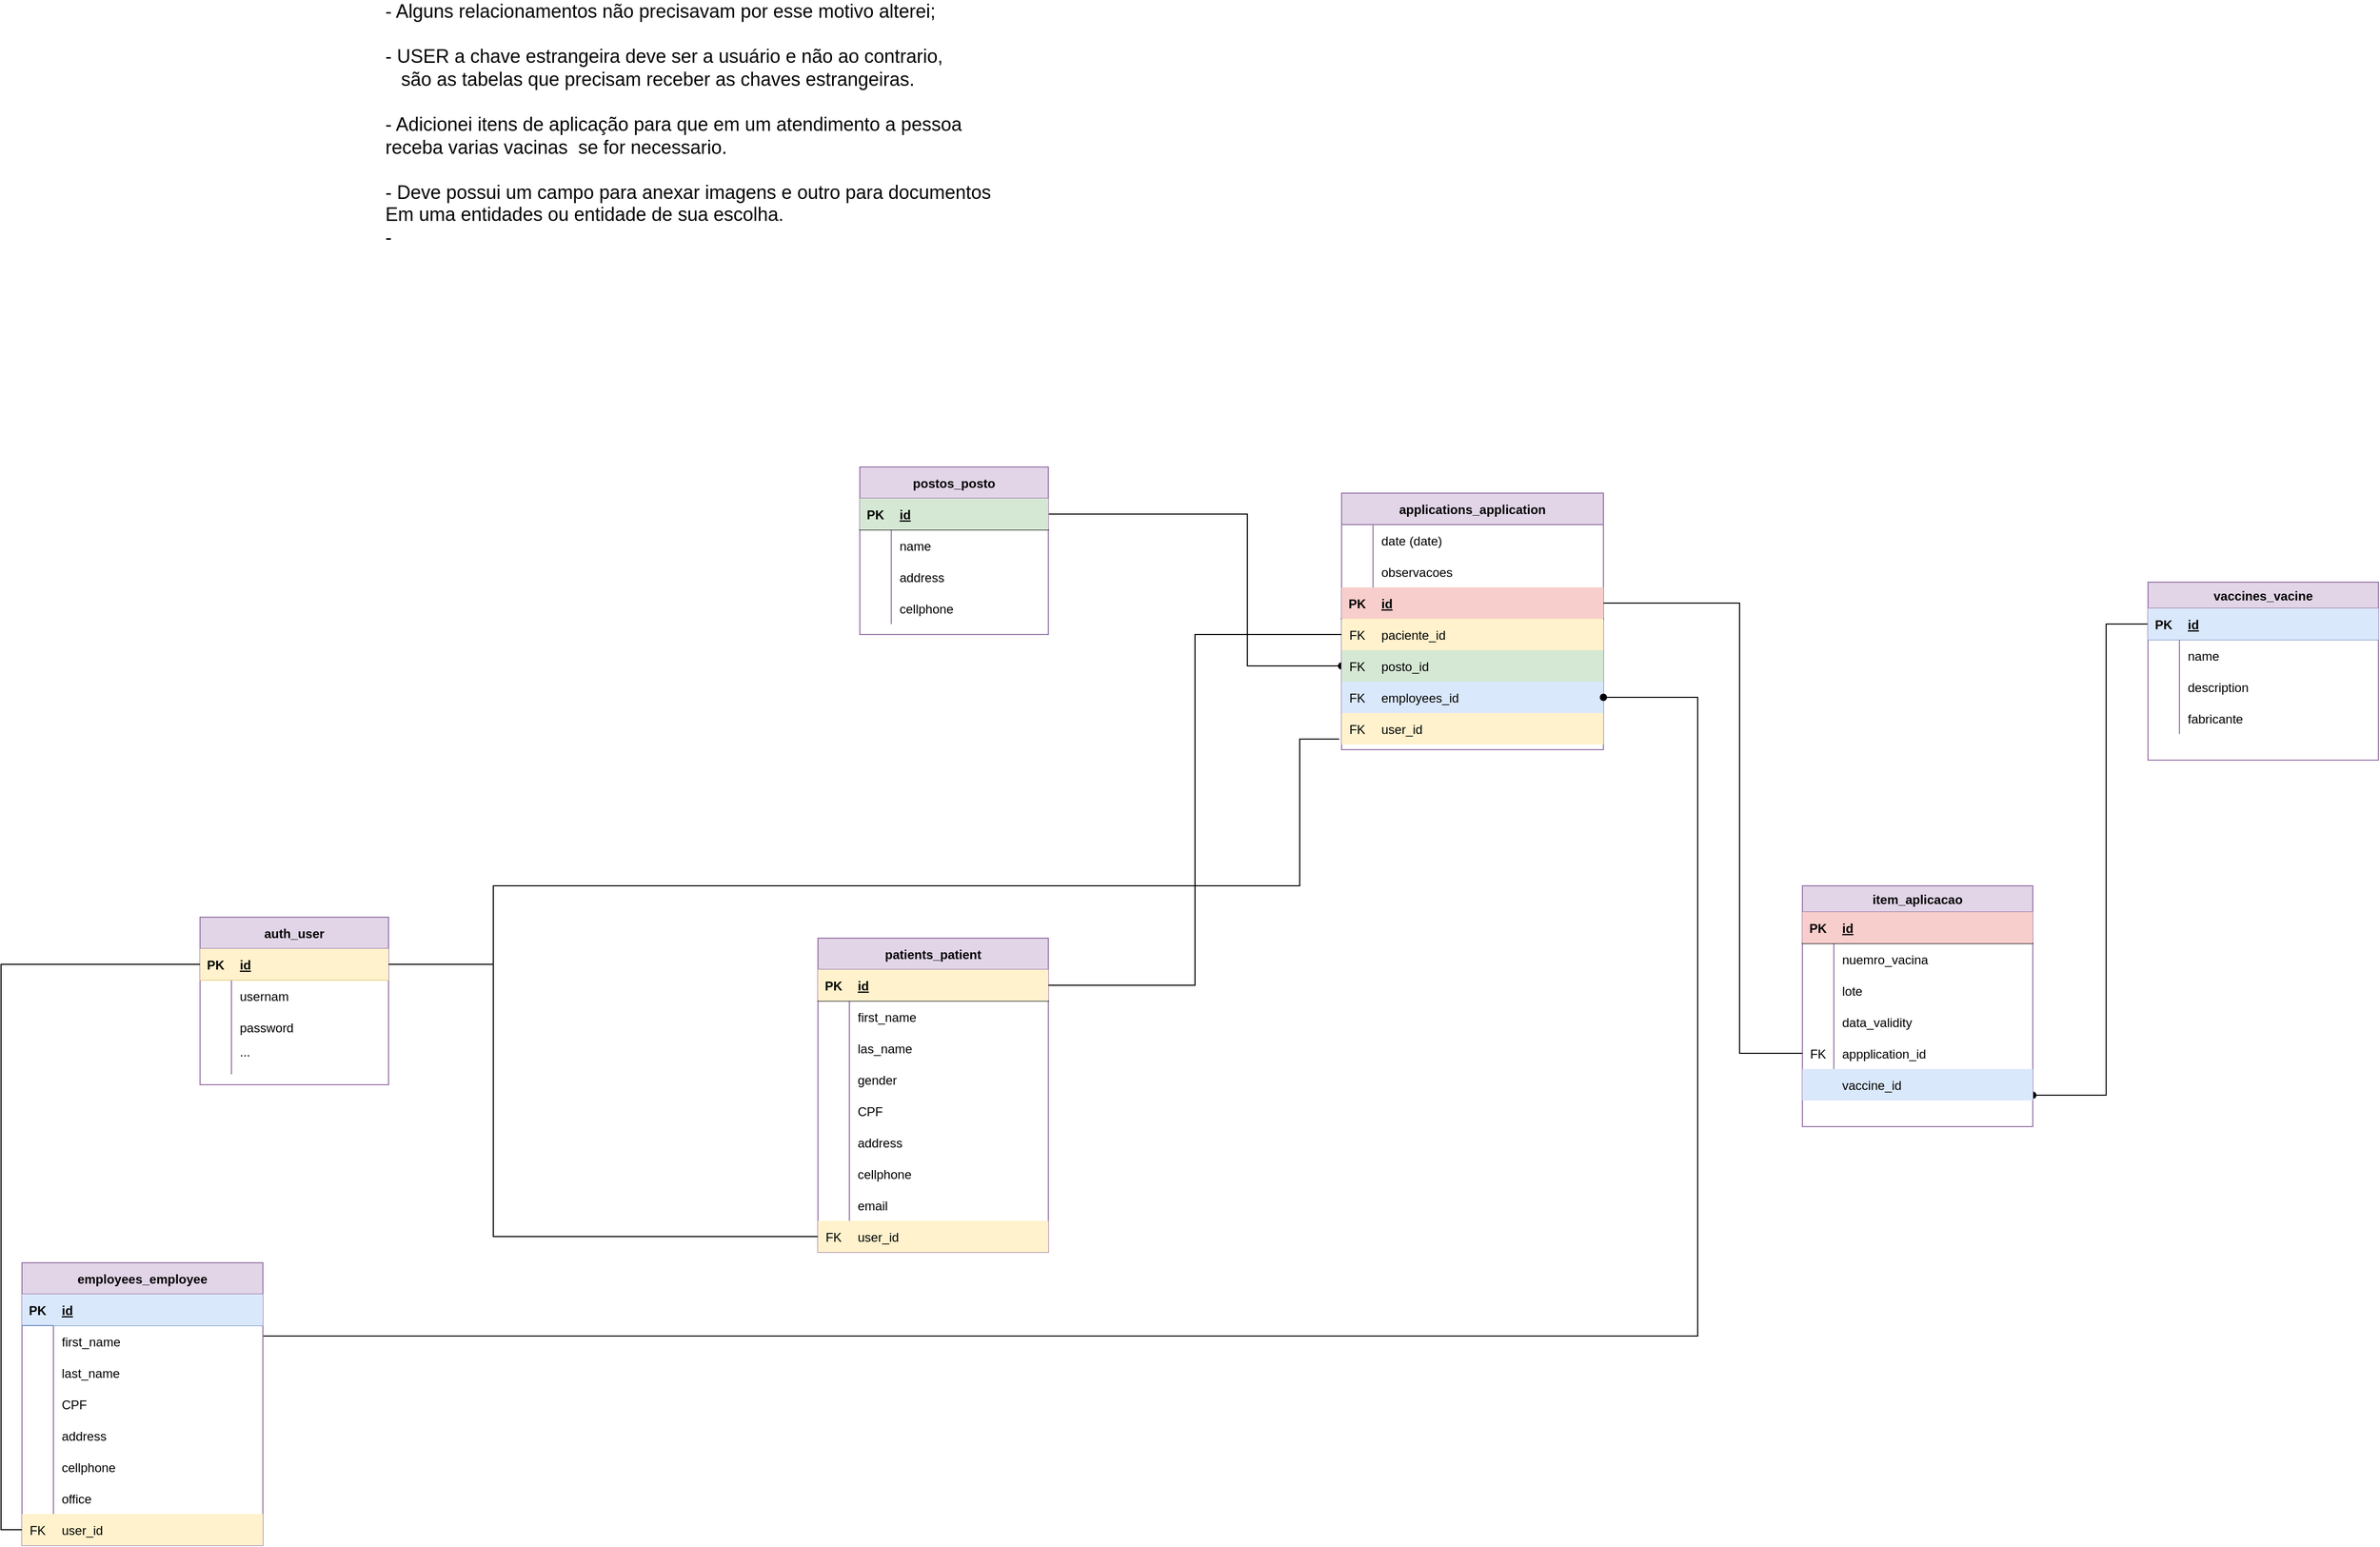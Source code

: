 <mxfile version="14.7.6" type="github">
  <diagram id="EilYEYyz1etQmH6gUMD6" name="Page-1">
    <mxGraphModel dx="2367" dy="1489" grid="1" gridSize="10" guides="1" tooltips="1" connect="1" arrows="1" fold="1" page="1" pageScale="1" pageWidth="1169" pageHeight="827" math="0" shadow="0">
      <root>
        <mxCell id="0" />
        <mxCell id="1" parent="0" />
        <mxCell id="UozPNXJeyypj5cAmDYCA-1" value="auth_user" style="shape=table;startSize=30;container=1;collapsible=1;childLayout=tableLayout;fixedRows=1;rowLines=0;fontStyle=1;align=center;resizeLast=1;strokeColor=#9673a6;fillColor=#e1d5e7;" parent="1" vertex="1">
          <mxGeometry x="-180" y="460" width="180" height="160" as="geometry" />
        </mxCell>
        <mxCell id="UozPNXJeyypj5cAmDYCA-2" value="" style="shape=partialRectangle;collapsible=0;dropTarget=0;pointerEvents=0;fillColor=#fff2cc;top=0;left=0;bottom=1;right=0;points=[[0,0.5],[1,0.5]];portConstraint=eastwest;strokeColor=#d6b656;" parent="UozPNXJeyypj5cAmDYCA-1" vertex="1">
          <mxGeometry y="30" width="180" height="30" as="geometry" />
        </mxCell>
        <mxCell id="UozPNXJeyypj5cAmDYCA-3" value="PK" style="shape=partialRectangle;connectable=0;top=0;left=0;bottom=0;right=0;fontStyle=1;overflow=hidden;strokeColor=#d6b656;fillColor=#fff2cc;" parent="UozPNXJeyypj5cAmDYCA-2" vertex="1">
          <mxGeometry width="30" height="30" as="geometry" />
        </mxCell>
        <mxCell id="UozPNXJeyypj5cAmDYCA-4" value="id" style="shape=partialRectangle;connectable=0;top=0;left=0;bottom=0;right=0;align=left;spacingLeft=6;fontStyle=5;overflow=hidden;strokeColor=#d6b656;fillColor=#fff2cc;" parent="UozPNXJeyypj5cAmDYCA-2" vertex="1">
          <mxGeometry x="30" width="150" height="30" as="geometry" />
        </mxCell>
        <mxCell id="UozPNXJeyypj5cAmDYCA-11" value="" style="shape=partialRectangle;collapsible=0;dropTarget=0;pointerEvents=0;fillColor=none;top=0;left=0;bottom=0;right=0;points=[[0,0.5],[1,0.5]];portConstraint=eastwest;" parent="UozPNXJeyypj5cAmDYCA-1" vertex="1">
          <mxGeometry y="60" width="180" height="30" as="geometry" />
        </mxCell>
        <mxCell id="UozPNXJeyypj5cAmDYCA-12" value="" style="shape=partialRectangle;connectable=0;fillColor=none;top=0;left=0;bottom=0;right=0;editable=1;overflow=hidden;" parent="UozPNXJeyypj5cAmDYCA-11" vertex="1">
          <mxGeometry width="30" height="30" as="geometry" />
        </mxCell>
        <mxCell id="UozPNXJeyypj5cAmDYCA-13" value="usernam" style="shape=partialRectangle;connectable=0;fillColor=none;top=0;left=0;bottom=0;right=0;align=left;spacingLeft=6;overflow=hidden;" parent="UozPNXJeyypj5cAmDYCA-11" vertex="1">
          <mxGeometry x="30" width="150" height="30" as="geometry" />
        </mxCell>
        <mxCell id="1W_J4WBPS3hF6fnXYnN9-8" value="" style="shape=partialRectangle;collapsible=0;dropTarget=0;pointerEvents=0;fillColor=none;top=0;left=0;bottom=0;right=0;points=[[0,0.5],[1,0.5]];portConstraint=eastwest;" vertex="1" parent="UozPNXJeyypj5cAmDYCA-1">
          <mxGeometry y="90" width="180" height="30" as="geometry" />
        </mxCell>
        <mxCell id="1W_J4WBPS3hF6fnXYnN9-9" value="" style="shape=partialRectangle;connectable=0;fillColor=none;top=0;left=0;bottom=0;right=0;editable=1;overflow=hidden;" vertex="1" parent="1W_J4WBPS3hF6fnXYnN9-8">
          <mxGeometry width="30" height="30" as="geometry" />
        </mxCell>
        <mxCell id="1W_J4WBPS3hF6fnXYnN9-10" value="password" style="shape=partialRectangle;connectable=0;fillColor=none;top=0;left=0;bottom=0;right=0;align=left;spacingLeft=6;overflow=hidden;" vertex="1" parent="1W_J4WBPS3hF6fnXYnN9-8">
          <mxGeometry x="30" width="150" height="30" as="geometry" />
        </mxCell>
        <mxCell id="1W_J4WBPS3hF6fnXYnN9-11" value="" style="shape=partialRectangle;collapsible=0;dropTarget=0;pointerEvents=0;fillColor=none;top=0;left=0;bottom=0;right=0;points=[[0,0.5],[1,0.5]];portConstraint=eastwest;" vertex="1" parent="UozPNXJeyypj5cAmDYCA-1">
          <mxGeometry y="120" width="180" height="30" as="geometry" />
        </mxCell>
        <mxCell id="1W_J4WBPS3hF6fnXYnN9-12" value="" style="shape=partialRectangle;connectable=0;fillColor=none;top=0;left=0;bottom=0;right=0;editable=1;overflow=hidden;" vertex="1" parent="1W_J4WBPS3hF6fnXYnN9-11">
          <mxGeometry width="30" height="30" as="geometry" />
        </mxCell>
        <mxCell id="1W_J4WBPS3hF6fnXYnN9-13" value="...&#xa;" style="shape=partialRectangle;connectable=0;fillColor=none;top=0;left=0;bottom=0;right=0;align=left;spacingLeft=6;overflow=hidden;" vertex="1" parent="1W_J4WBPS3hF6fnXYnN9-11">
          <mxGeometry x="30" width="150" height="30" as="geometry" />
        </mxCell>
        <mxCell id="UozPNXJeyypj5cAmDYCA-14" value="patients_patient" style="shape=table;startSize=30;container=1;collapsible=1;childLayout=tableLayout;fixedRows=1;rowLines=0;fontStyle=1;align=center;resizeLast=1;fillColor=#e1d5e7;strokeColor=#9673a6;" parent="1" vertex="1">
          <mxGeometry x="410" y="480" width="220" height="300" as="geometry">
            <mxRectangle x="520" y="280" width="50" height="270" as="alternateBounds" />
          </mxGeometry>
        </mxCell>
        <mxCell id="UozPNXJeyypj5cAmDYCA-15" value="" style="shape=partialRectangle;collapsible=0;dropTarget=0;pointerEvents=0;fillColor=none;top=0;left=0;bottom=1;right=0;points=[[0,0.5],[1,0.5]];portConstraint=eastwest;" parent="UozPNXJeyypj5cAmDYCA-14" vertex="1">
          <mxGeometry y="30" width="220" height="30" as="geometry" />
        </mxCell>
        <mxCell id="UozPNXJeyypj5cAmDYCA-16" value="PK" style="shape=partialRectangle;connectable=0;fillColor=#fff2cc;top=0;left=0;bottom=0;right=0;fontStyle=1;overflow=hidden;strokeColor=#d6b656;" parent="UozPNXJeyypj5cAmDYCA-15" vertex="1">
          <mxGeometry width="30" height="30" as="geometry" />
        </mxCell>
        <mxCell id="UozPNXJeyypj5cAmDYCA-17" value="id" style="shape=partialRectangle;connectable=0;fillColor=#fff2cc;top=0;left=0;bottom=0;right=0;align=left;spacingLeft=6;fontStyle=5;overflow=hidden;strokeColor=#d6b656;" parent="UozPNXJeyypj5cAmDYCA-15" vertex="1">
          <mxGeometry x="30" width="190" height="30" as="geometry" />
        </mxCell>
        <mxCell id="UozPNXJeyypj5cAmDYCA-18" value="" style="shape=partialRectangle;collapsible=0;dropTarget=0;pointerEvents=0;fillColor=none;top=0;left=0;bottom=0;right=0;points=[[0,0.5],[1,0.5]];portConstraint=eastwest;" parent="UozPNXJeyypj5cAmDYCA-14" vertex="1">
          <mxGeometry y="60" width="220" height="30" as="geometry" />
        </mxCell>
        <mxCell id="UozPNXJeyypj5cAmDYCA-19" value="" style="shape=partialRectangle;connectable=0;fillColor=none;top=0;left=0;bottom=0;right=0;editable=1;overflow=hidden;" parent="UozPNXJeyypj5cAmDYCA-18" vertex="1">
          <mxGeometry width="30" height="30" as="geometry" />
        </mxCell>
        <mxCell id="UozPNXJeyypj5cAmDYCA-20" value="first_name" style="shape=partialRectangle;connectable=0;fillColor=none;top=0;left=0;bottom=0;right=0;align=left;spacingLeft=6;overflow=hidden;" parent="UozPNXJeyypj5cAmDYCA-18" vertex="1">
          <mxGeometry x="30" width="190" height="30" as="geometry" />
        </mxCell>
        <mxCell id="UozPNXJeyypj5cAmDYCA-21" value="" style="shape=partialRectangle;collapsible=0;dropTarget=0;pointerEvents=0;fillColor=none;top=0;left=0;bottom=0;right=0;points=[[0,0.5],[1,0.5]];portConstraint=eastwest;" parent="UozPNXJeyypj5cAmDYCA-14" vertex="1">
          <mxGeometry y="90" width="220" height="30" as="geometry" />
        </mxCell>
        <mxCell id="UozPNXJeyypj5cAmDYCA-22" value="" style="shape=partialRectangle;connectable=0;fillColor=none;top=0;left=0;bottom=0;right=0;editable=1;overflow=hidden;" parent="UozPNXJeyypj5cAmDYCA-21" vertex="1">
          <mxGeometry width="30" height="30" as="geometry" />
        </mxCell>
        <mxCell id="UozPNXJeyypj5cAmDYCA-23" value="las_name" style="shape=partialRectangle;connectable=0;fillColor=none;top=0;left=0;bottom=0;right=0;align=left;spacingLeft=6;overflow=hidden;" parent="UozPNXJeyypj5cAmDYCA-21" vertex="1">
          <mxGeometry x="30" width="190" height="30" as="geometry" />
        </mxCell>
        <mxCell id="UozPNXJeyypj5cAmDYCA-24" value="" style="shape=partialRectangle;collapsible=0;dropTarget=0;pointerEvents=0;fillColor=none;top=0;left=0;bottom=0;right=0;points=[[0,0.5],[1,0.5]];portConstraint=eastwest;" parent="UozPNXJeyypj5cAmDYCA-14" vertex="1">
          <mxGeometry y="120" width="220" height="30" as="geometry" />
        </mxCell>
        <mxCell id="UozPNXJeyypj5cAmDYCA-25" value="" style="shape=partialRectangle;connectable=0;fillColor=none;top=0;left=0;bottom=0;right=0;editable=1;overflow=hidden;" parent="UozPNXJeyypj5cAmDYCA-24" vertex="1">
          <mxGeometry width="30" height="30" as="geometry" />
        </mxCell>
        <mxCell id="UozPNXJeyypj5cAmDYCA-26" value="gender" style="shape=partialRectangle;connectable=0;fillColor=none;top=0;left=0;bottom=0;right=0;align=left;spacingLeft=6;overflow=hidden;" parent="UozPNXJeyypj5cAmDYCA-24" vertex="1">
          <mxGeometry x="30" width="190" height="30" as="geometry" />
        </mxCell>
        <mxCell id="UozPNXJeyypj5cAmDYCA-27" value="" style="shape=partialRectangle;collapsible=0;dropTarget=0;pointerEvents=0;fillColor=none;top=0;left=0;bottom=0;right=0;points=[[0,0.5],[1,0.5]];portConstraint=eastwest;" parent="UozPNXJeyypj5cAmDYCA-14" vertex="1">
          <mxGeometry y="150" width="220" height="30" as="geometry" />
        </mxCell>
        <mxCell id="UozPNXJeyypj5cAmDYCA-28" value="" style="shape=partialRectangle;connectable=0;fillColor=none;top=0;left=0;bottom=0;right=0;editable=1;overflow=hidden;" parent="UozPNXJeyypj5cAmDYCA-27" vertex="1">
          <mxGeometry width="30" height="30" as="geometry" />
        </mxCell>
        <mxCell id="UozPNXJeyypj5cAmDYCA-29" value="CPF" style="shape=partialRectangle;connectable=0;fillColor=none;top=0;left=0;bottom=0;right=0;align=left;spacingLeft=6;overflow=hidden;" parent="UozPNXJeyypj5cAmDYCA-27" vertex="1">
          <mxGeometry x="30" width="190" height="30" as="geometry" />
        </mxCell>
        <mxCell id="UozPNXJeyypj5cAmDYCA-30" value="" style="shape=partialRectangle;collapsible=0;dropTarget=0;pointerEvents=0;fillColor=none;top=0;left=0;bottom=0;right=0;points=[[0,0.5],[1,0.5]];portConstraint=eastwest;" parent="UozPNXJeyypj5cAmDYCA-14" vertex="1">
          <mxGeometry y="180" width="220" height="30" as="geometry" />
        </mxCell>
        <mxCell id="UozPNXJeyypj5cAmDYCA-31" value="" style="shape=partialRectangle;connectable=0;fillColor=none;top=0;left=0;bottom=0;right=0;editable=1;overflow=hidden;" parent="UozPNXJeyypj5cAmDYCA-30" vertex="1">
          <mxGeometry width="30" height="30" as="geometry" />
        </mxCell>
        <mxCell id="UozPNXJeyypj5cAmDYCA-32" value="address" style="shape=partialRectangle;connectable=0;fillColor=none;top=0;left=0;bottom=0;right=0;align=left;spacingLeft=6;overflow=hidden;" parent="UozPNXJeyypj5cAmDYCA-30" vertex="1">
          <mxGeometry x="30" width="190" height="30" as="geometry" />
        </mxCell>
        <mxCell id="UozPNXJeyypj5cAmDYCA-33" value="" style="shape=partialRectangle;collapsible=0;dropTarget=0;pointerEvents=0;fillColor=none;top=0;left=0;bottom=0;right=0;points=[[0,0.5],[1,0.5]];portConstraint=eastwest;" parent="UozPNXJeyypj5cAmDYCA-14" vertex="1">
          <mxGeometry y="210" width="220" height="30" as="geometry" />
        </mxCell>
        <mxCell id="UozPNXJeyypj5cAmDYCA-34" value="" style="shape=partialRectangle;connectable=0;fillColor=none;top=0;left=0;bottom=0;right=0;editable=1;overflow=hidden;" parent="UozPNXJeyypj5cAmDYCA-33" vertex="1">
          <mxGeometry width="30" height="30" as="geometry" />
        </mxCell>
        <mxCell id="UozPNXJeyypj5cAmDYCA-35" value="cellphone" style="shape=partialRectangle;connectable=0;fillColor=none;top=0;left=0;bottom=0;right=0;align=left;spacingLeft=6;overflow=hidden;" parent="UozPNXJeyypj5cAmDYCA-33" vertex="1">
          <mxGeometry x="30" width="190" height="30" as="geometry" />
        </mxCell>
        <mxCell id="UozPNXJeyypj5cAmDYCA-36" value="" style="shape=partialRectangle;collapsible=0;dropTarget=0;pointerEvents=0;fillColor=none;top=0;left=0;bottom=0;right=0;points=[[0,0.5],[1,0.5]];portConstraint=eastwest;" parent="UozPNXJeyypj5cAmDYCA-14" vertex="1">
          <mxGeometry y="240" width="220" height="30" as="geometry" />
        </mxCell>
        <mxCell id="UozPNXJeyypj5cAmDYCA-37" value="" style="shape=partialRectangle;connectable=0;fillColor=none;top=0;left=0;bottom=0;right=0;editable=1;overflow=hidden;" parent="UozPNXJeyypj5cAmDYCA-36" vertex="1">
          <mxGeometry width="30" height="30" as="geometry" />
        </mxCell>
        <mxCell id="UozPNXJeyypj5cAmDYCA-38" value="email" style="shape=partialRectangle;connectable=0;fillColor=none;top=0;left=0;bottom=0;right=0;align=left;spacingLeft=6;overflow=hidden;" parent="UozPNXJeyypj5cAmDYCA-36" vertex="1">
          <mxGeometry x="30" width="190" height="30" as="geometry" />
        </mxCell>
        <mxCell id="1W_J4WBPS3hF6fnXYnN9-2" value="" style="shape=partialRectangle;collapsible=0;dropTarget=0;pointerEvents=0;fillColor=#fff2cc;top=0;left=0;bottom=0;right=0;points=[[0,0.5],[1,0.5]];portConstraint=eastwest;strokeColor=#d6b656;" vertex="1" parent="UozPNXJeyypj5cAmDYCA-14">
          <mxGeometry y="270" width="220" height="30" as="geometry" />
        </mxCell>
        <mxCell id="1W_J4WBPS3hF6fnXYnN9-3" value="FK" style="shape=partialRectangle;connectable=0;fillColor=none;top=0;left=0;bottom=0;right=0;editable=1;overflow=hidden;" vertex="1" parent="1W_J4WBPS3hF6fnXYnN9-2">
          <mxGeometry width="30" height="30" as="geometry" />
        </mxCell>
        <mxCell id="1W_J4WBPS3hF6fnXYnN9-4" value="user_id" style="shape=partialRectangle;connectable=0;fillColor=none;top=0;left=0;bottom=0;right=0;align=left;spacingLeft=6;overflow=hidden;" vertex="1" parent="1W_J4WBPS3hF6fnXYnN9-2">
          <mxGeometry x="30" width="190" height="30" as="geometry" />
        </mxCell>
        <mxCell id="UozPNXJeyypj5cAmDYCA-154" style="edgeStyle=orthogonalEdgeStyle;rounded=0;orthogonalLoop=1;jettySize=auto;html=1;exitX=1;exitY=0.5;exitDx=0;exitDy=0;entryX=0;entryY=0.5;entryDx=0;entryDy=0;endArrow=oval;endFill=1;" parent="1" source="UozPNXJeyypj5cAmDYCA-45" target="UozPNXJeyypj5cAmDYCA-94" edge="1">
          <mxGeometry relative="1" as="geometry">
            <Array as="points">
              <mxPoint x="820" y="75" />
              <mxPoint x="820" y="220" />
            </Array>
          </mxGeometry>
        </mxCell>
        <mxCell id="UozPNXJeyypj5cAmDYCA-44" value="postos_posto" style="shape=table;startSize=30;container=1;collapsible=1;childLayout=tableLayout;fixedRows=1;rowLines=0;fontStyle=1;align=center;resizeLast=1;fillColor=#e1d5e7;strokeColor=#9673a6;" parent="1" vertex="1">
          <mxGeometry x="450" y="30" width="180" height="160" as="geometry" />
        </mxCell>
        <mxCell id="UozPNXJeyypj5cAmDYCA-45" value="" style="shape=partialRectangle;collapsible=0;dropTarget=0;pointerEvents=0;fillColor=none;top=0;left=0;bottom=1;right=0;points=[[0,0.5],[1,0.5]];portConstraint=eastwest;" parent="UozPNXJeyypj5cAmDYCA-44" vertex="1">
          <mxGeometry y="30" width="180" height="30" as="geometry" />
        </mxCell>
        <mxCell id="UozPNXJeyypj5cAmDYCA-46" value="PK" style="shape=partialRectangle;connectable=0;fillColor=#d5e8d4;top=0;left=0;bottom=0;right=0;fontStyle=1;overflow=hidden;strokeColor=#82b366;" parent="UozPNXJeyypj5cAmDYCA-45" vertex="1">
          <mxGeometry width="30" height="30" as="geometry" />
        </mxCell>
        <mxCell id="UozPNXJeyypj5cAmDYCA-47" value="id" style="shape=partialRectangle;connectable=0;fillColor=#d5e8d4;top=0;left=0;bottom=0;right=0;align=left;spacingLeft=6;fontStyle=5;overflow=hidden;strokeColor=#82b366;" parent="UozPNXJeyypj5cAmDYCA-45" vertex="1">
          <mxGeometry x="30" width="150" height="30" as="geometry" />
        </mxCell>
        <mxCell id="UozPNXJeyypj5cAmDYCA-48" value="" style="shape=partialRectangle;collapsible=0;dropTarget=0;pointerEvents=0;fillColor=none;top=0;left=0;bottom=0;right=0;points=[[0,0.5],[1,0.5]];portConstraint=eastwest;" parent="UozPNXJeyypj5cAmDYCA-44" vertex="1">
          <mxGeometry y="60" width="180" height="30" as="geometry" />
        </mxCell>
        <mxCell id="UozPNXJeyypj5cAmDYCA-49" value="" style="shape=partialRectangle;connectable=0;fillColor=none;top=0;left=0;bottom=0;right=0;editable=1;overflow=hidden;" parent="UozPNXJeyypj5cAmDYCA-48" vertex="1">
          <mxGeometry width="30" height="30" as="geometry" />
        </mxCell>
        <mxCell id="UozPNXJeyypj5cAmDYCA-50" value="name" style="shape=partialRectangle;connectable=0;fillColor=none;top=0;left=0;bottom=0;right=0;align=left;spacingLeft=6;overflow=hidden;" parent="UozPNXJeyypj5cAmDYCA-48" vertex="1">
          <mxGeometry x="30" width="150" height="30" as="geometry" />
        </mxCell>
        <mxCell id="UozPNXJeyypj5cAmDYCA-51" value="" style="shape=partialRectangle;collapsible=0;dropTarget=0;pointerEvents=0;fillColor=none;top=0;left=0;bottom=0;right=0;points=[[0,0.5],[1,0.5]];portConstraint=eastwest;" parent="UozPNXJeyypj5cAmDYCA-44" vertex="1">
          <mxGeometry y="90" width="180" height="30" as="geometry" />
        </mxCell>
        <mxCell id="UozPNXJeyypj5cAmDYCA-52" value="" style="shape=partialRectangle;connectable=0;fillColor=none;top=0;left=0;bottom=0;right=0;editable=1;overflow=hidden;" parent="UozPNXJeyypj5cAmDYCA-51" vertex="1">
          <mxGeometry width="30" height="30" as="geometry" />
        </mxCell>
        <mxCell id="UozPNXJeyypj5cAmDYCA-53" value="address" style="shape=partialRectangle;connectable=0;fillColor=none;top=0;left=0;bottom=0;right=0;align=left;spacingLeft=6;overflow=hidden;" parent="UozPNXJeyypj5cAmDYCA-51" vertex="1">
          <mxGeometry x="30" width="150" height="30" as="geometry" />
        </mxCell>
        <mxCell id="UozPNXJeyypj5cAmDYCA-54" value="" style="shape=partialRectangle;collapsible=0;dropTarget=0;pointerEvents=0;fillColor=none;top=0;left=0;bottom=0;right=0;points=[[0,0.5],[1,0.5]];portConstraint=eastwest;" parent="UozPNXJeyypj5cAmDYCA-44" vertex="1">
          <mxGeometry y="120" width="180" height="30" as="geometry" />
        </mxCell>
        <mxCell id="UozPNXJeyypj5cAmDYCA-55" value="" style="shape=partialRectangle;connectable=0;fillColor=none;top=0;left=0;bottom=0;right=0;editable=1;overflow=hidden;" parent="UozPNXJeyypj5cAmDYCA-54" vertex="1">
          <mxGeometry width="30" height="30" as="geometry" />
        </mxCell>
        <mxCell id="UozPNXJeyypj5cAmDYCA-56" value="cellphone" style="shape=partialRectangle;connectable=0;fillColor=none;top=0;left=0;bottom=0;right=0;align=left;spacingLeft=6;overflow=hidden;" parent="UozPNXJeyypj5cAmDYCA-54" vertex="1">
          <mxGeometry x="30" width="150" height="30" as="geometry" />
        </mxCell>
        <mxCell id="UozPNXJeyypj5cAmDYCA-152" style="edgeStyle=orthogonalEdgeStyle;rounded=0;orthogonalLoop=1;jettySize=auto;html=1;endArrow=oval;endFill=1;exitX=0;exitY=0.5;exitDx=0;exitDy=0;" parent="1" source="UozPNXJeyypj5cAmDYCA-62" edge="1">
          <mxGeometry relative="1" as="geometry">
            <Array as="points">
              <mxPoint x="1640" y="180" />
              <mxPoint x="1640" y="630" />
            </Array>
            <mxPoint x="1570" y="630" as="targetPoint" />
          </mxGeometry>
        </mxCell>
        <mxCell id="UozPNXJeyypj5cAmDYCA-61" value="vaccines_vacine" style="shape=table;startSize=25;container=1;collapsible=1;childLayout=tableLayout;fixedRows=1;rowLines=0;fontStyle=1;align=center;resizeLast=1;fillColor=#e1d5e7;strokeColor=#9673a6;" parent="1" vertex="1">
          <mxGeometry x="1680" y="140" width="220" height="170" as="geometry" />
        </mxCell>
        <mxCell id="UozPNXJeyypj5cAmDYCA-62" value="" style="shape=partialRectangle;collapsible=0;dropTarget=0;pointerEvents=0;top=0;left=0;bottom=1;right=0;points=[[0,0.5],[1,0.5]];portConstraint=eastwest;strokeColor=#6c8ebf;" parent="UozPNXJeyypj5cAmDYCA-61" vertex="1">
          <mxGeometry y="25" width="220" height="30" as="geometry" />
        </mxCell>
        <mxCell id="UozPNXJeyypj5cAmDYCA-63" value="PK" style="shape=partialRectangle;connectable=0;fillColor=#dae8fc;top=0;left=0;bottom=0;right=0;fontStyle=1;overflow=hidden;strokeColor=#6c8ebf;" parent="UozPNXJeyypj5cAmDYCA-62" vertex="1">
          <mxGeometry width="30" height="30" as="geometry" />
        </mxCell>
        <mxCell id="UozPNXJeyypj5cAmDYCA-64" value="id" style="shape=partialRectangle;connectable=0;fillColor=#dae8fc;top=0;left=0;bottom=0;right=0;align=left;spacingLeft=6;fontStyle=5;overflow=hidden;strokeColor=#6c8ebf;" parent="UozPNXJeyypj5cAmDYCA-62" vertex="1">
          <mxGeometry x="30" width="190" height="30" as="geometry" />
        </mxCell>
        <mxCell id="UozPNXJeyypj5cAmDYCA-65" value="" style="shape=partialRectangle;collapsible=0;dropTarget=0;pointerEvents=0;fillColor=none;top=0;left=0;bottom=0;right=0;points=[[0,0.5],[1,0.5]];portConstraint=eastwest;" parent="UozPNXJeyypj5cAmDYCA-61" vertex="1">
          <mxGeometry y="55" width="220" height="30" as="geometry" />
        </mxCell>
        <mxCell id="UozPNXJeyypj5cAmDYCA-66" value="" style="shape=partialRectangle;connectable=0;fillColor=none;top=0;left=0;bottom=0;right=0;editable=1;overflow=hidden;" parent="UozPNXJeyypj5cAmDYCA-65" vertex="1">
          <mxGeometry width="30" height="30" as="geometry" />
        </mxCell>
        <mxCell id="UozPNXJeyypj5cAmDYCA-67" value="name" style="shape=partialRectangle;connectable=0;fillColor=none;top=0;left=0;bottom=0;right=0;align=left;spacingLeft=6;overflow=hidden;" parent="UozPNXJeyypj5cAmDYCA-65" vertex="1">
          <mxGeometry x="30" width="190" height="30" as="geometry" />
        </mxCell>
        <mxCell id="UozPNXJeyypj5cAmDYCA-68" value="" style="shape=partialRectangle;collapsible=0;dropTarget=0;pointerEvents=0;fillColor=none;top=0;left=0;bottom=0;right=0;points=[[0,0.5],[1,0.5]];portConstraint=eastwest;" parent="UozPNXJeyypj5cAmDYCA-61" vertex="1">
          <mxGeometry y="85" width="220" height="30" as="geometry" />
        </mxCell>
        <mxCell id="UozPNXJeyypj5cAmDYCA-69" value="" style="shape=partialRectangle;connectable=0;fillColor=none;top=0;left=0;bottom=0;right=0;editable=1;overflow=hidden;" parent="UozPNXJeyypj5cAmDYCA-68" vertex="1">
          <mxGeometry width="30" height="30" as="geometry" />
        </mxCell>
        <mxCell id="UozPNXJeyypj5cAmDYCA-70" value="description" style="shape=partialRectangle;connectable=0;fillColor=none;top=0;left=0;bottom=0;right=0;align=left;spacingLeft=6;overflow=hidden;" parent="UozPNXJeyypj5cAmDYCA-68" vertex="1">
          <mxGeometry x="30" width="190" height="30" as="geometry" />
        </mxCell>
        <mxCell id="1W_J4WBPS3hF6fnXYnN9-34" value="" style="shape=partialRectangle;collapsible=0;dropTarget=0;pointerEvents=0;fillColor=none;top=0;left=0;bottom=0;right=0;points=[[0,0.5],[1,0.5]];portConstraint=eastwest;" vertex="1" parent="UozPNXJeyypj5cAmDYCA-61">
          <mxGeometry y="115" width="220" height="30" as="geometry" />
        </mxCell>
        <mxCell id="1W_J4WBPS3hF6fnXYnN9-35" value="" style="shape=partialRectangle;connectable=0;fillColor=none;top=0;left=0;bottom=0;right=0;editable=1;overflow=hidden;" vertex="1" parent="1W_J4WBPS3hF6fnXYnN9-34">
          <mxGeometry width="30" height="30" as="geometry" />
        </mxCell>
        <mxCell id="1W_J4WBPS3hF6fnXYnN9-36" value="fabricante" style="shape=partialRectangle;connectable=0;fillColor=none;top=0;left=0;bottom=0;right=0;align=left;spacingLeft=6;overflow=hidden;" vertex="1" parent="1W_J4WBPS3hF6fnXYnN9-34">
          <mxGeometry x="30" width="190" height="30" as="geometry" />
        </mxCell>
        <mxCell id="UozPNXJeyypj5cAmDYCA-87" value="applications_application" style="shape=table;startSize=30;container=1;collapsible=1;childLayout=tableLayout;fixedRows=1;rowLines=0;fontStyle=1;align=center;resizeLast=1;fillColor=#e1d5e7;strokeColor=#9673a6;" parent="1" vertex="1">
          <mxGeometry x="910" y="55" width="250" height="245" as="geometry" />
        </mxCell>
        <mxCell id="UozPNXJeyypj5cAmDYCA-101" value="" style="shape=partialRectangle;collapsible=0;dropTarget=0;pointerEvents=0;fillColor=none;top=0;left=0;bottom=0;right=0;points=[[0,0.5],[1,0.5]];portConstraint=eastwest;" parent="UozPNXJeyypj5cAmDYCA-87" vertex="1">
          <mxGeometry y="30" width="250" height="30" as="geometry" />
        </mxCell>
        <mxCell id="UozPNXJeyypj5cAmDYCA-102" value="" style="shape=partialRectangle;connectable=0;fillColor=none;top=0;left=0;bottom=0;right=0;editable=1;overflow=hidden;" parent="UozPNXJeyypj5cAmDYCA-101" vertex="1">
          <mxGeometry width="30" height="30" as="geometry" />
        </mxCell>
        <mxCell id="UozPNXJeyypj5cAmDYCA-103" value="date (date)" style="shape=partialRectangle;connectable=0;fillColor=none;top=0;left=0;bottom=0;right=0;align=left;spacingLeft=6;overflow=hidden;" parent="UozPNXJeyypj5cAmDYCA-101" vertex="1">
          <mxGeometry x="30" width="220" height="30" as="geometry" />
        </mxCell>
        <mxCell id="UozPNXJeyypj5cAmDYCA-104" value="" style="shape=partialRectangle;collapsible=0;dropTarget=0;pointerEvents=0;fillColor=none;top=0;left=0;bottom=0;right=0;points=[[0,0.5],[1,0.5]];portConstraint=eastwest;" parent="UozPNXJeyypj5cAmDYCA-87" vertex="1">
          <mxGeometry y="60" width="250" height="30" as="geometry" />
        </mxCell>
        <mxCell id="UozPNXJeyypj5cAmDYCA-105" value="" style="shape=partialRectangle;connectable=0;fillColor=none;top=0;left=0;bottom=0;right=0;editable=1;overflow=hidden;" parent="UozPNXJeyypj5cAmDYCA-104" vertex="1">
          <mxGeometry width="30" height="30" as="geometry" />
        </mxCell>
        <mxCell id="UozPNXJeyypj5cAmDYCA-106" value="observacoes" style="shape=partialRectangle;connectable=0;fillColor=none;top=0;left=0;bottom=0;right=0;align=left;spacingLeft=6;overflow=hidden;" parent="UozPNXJeyypj5cAmDYCA-104" vertex="1">
          <mxGeometry x="30" width="220" height="30" as="geometry" />
        </mxCell>
        <mxCell id="UozPNXJeyypj5cAmDYCA-88" value="" style="shape=partialRectangle;collapsible=0;dropTarget=0;pointerEvents=0;fillColor=none;top=0;left=0;bottom=1;right=0;points=[[0,0.5],[1,0.5]];portConstraint=eastwest;" parent="UozPNXJeyypj5cAmDYCA-87" vertex="1">
          <mxGeometry y="90" width="250" height="30" as="geometry" />
        </mxCell>
        <mxCell id="UozPNXJeyypj5cAmDYCA-89" value="PK" style="shape=partialRectangle;connectable=0;fillColor=#f8cecc;top=0;left=0;bottom=0;right=0;fontStyle=1;overflow=hidden;strokeColor=#b85450;" parent="UozPNXJeyypj5cAmDYCA-88" vertex="1">
          <mxGeometry width="30" height="30" as="geometry" />
        </mxCell>
        <mxCell id="UozPNXJeyypj5cAmDYCA-90" value="id" style="shape=partialRectangle;connectable=0;fillColor=#f8cecc;top=0;left=0;bottom=0;right=0;align=left;spacingLeft=6;fontStyle=5;overflow=hidden;strokeColor=#b85450;" parent="UozPNXJeyypj5cAmDYCA-88" vertex="1">
          <mxGeometry x="30" width="220" height="30" as="geometry" />
        </mxCell>
        <mxCell id="UozPNXJeyypj5cAmDYCA-91" value="" style="shape=partialRectangle;collapsible=0;dropTarget=0;pointerEvents=0;fillColor=none;top=0;left=0;bottom=0;right=0;points=[[0,0.5],[1,0.5]];portConstraint=eastwest;" parent="UozPNXJeyypj5cAmDYCA-87" vertex="1">
          <mxGeometry y="120" width="250" height="30" as="geometry" />
        </mxCell>
        <mxCell id="UozPNXJeyypj5cAmDYCA-92" value="FK" style="shape=partialRectangle;connectable=0;fillColor=#fff2cc;top=0;left=0;bottom=0;right=0;editable=1;overflow=hidden;strokeColor=#d6b656;" parent="UozPNXJeyypj5cAmDYCA-91" vertex="1">
          <mxGeometry width="30" height="30" as="geometry" />
        </mxCell>
        <mxCell id="UozPNXJeyypj5cAmDYCA-93" value="paciente_id" style="shape=partialRectangle;connectable=0;fillColor=#fff2cc;top=0;left=0;bottom=0;right=0;align=left;spacingLeft=6;overflow=hidden;strokeColor=#d6b656;" parent="UozPNXJeyypj5cAmDYCA-91" vertex="1">
          <mxGeometry x="30" width="220" height="30" as="geometry" />
        </mxCell>
        <mxCell id="UozPNXJeyypj5cAmDYCA-94" value="" style="shape=partialRectangle;collapsible=0;dropTarget=0;pointerEvents=0;fillColor=none;top=0;left=0;bottom=0;right=0;points=[[0,0.5],[1,0.5]];portConstraint=eastwest;" parent="UozPNXJeyypj5cAmDYCA-87" vertex="1">
          <mxGeometry y="150" width="250" height="30" as="geometry" />
        </mxCell>
        <mxCell id="UozPNXJeyypj5cAmDYCA-95" value="FK" style="shape=partialRectangle;connectable=0;fillColor=#d5e8d4;top=0;left=0;bottom=0;right=0;editable=1;overflow=hidden;strokeColor=#82b366;" parent="UozPNXJeyypj5cAmDYCA-94" vertex="1">
          <mxGeometry width="30" height="30" as="geometry" />
        </mxCell>
        <mxCell id="UozPNXJeyypj5cAmDYCA-96" value="posto_id" style="shape=partialRectangle;connectable=0;fillColor=#d5e8d4;top=0;left=0;bottom=0;right=0;align=left;spacingLeft=6;overflow=hidden;strokeColor=#82b366;" parent="UozPNXJeyypj5cAmDYCA-94" vertex="1">
          <mxGeometry x="30" width="220" height="30" as="geometry" />
        </mxCell>
        <mxCell id="UozPNXJeyypj5cAmDYCA-97" value="" style="shape=partialRectangle;collapsible=0;dropTarget=0;pointerEvents=0;fillColor=none;top=0;left=0;bottom=0;right=0;points=[[0,0.5],[1,0.5]];portConstraint=eastwest;" parent="UozPNXJeyypj5cAmDYCA-87" vertex="1">
          <mxGeometry y="180" width="250" height="30" as="geometry" />
        </mxCell>
        <mxCell id="UozPNXJeyypj5cAmDYCA-98" value="FK" style="shape=partialRectangle;connectable=0;fillColor=#dae8fc;top=0;left=0;bottom=0;right=0;editable=1;overflow=hidden;strokeColor=#6c8ebf;" parent="UozPNXJeyypj5cAmDYCA-97" vertex="1">
          <mxGeometry width="30" height="30" as="geometry" />
        </mxCell>
        <mxCell id="UozPNXJeyypj5cAmDYCA-99" value="employees_id" style="shape=partialRectangle;connectable=0;fillColor=#dae8fc;top=0;left=0;bottom=0;right=0;align=left;spacingLeft=6;overflow=hidden;strokeColor=#6c8ebf;" parent="UozPNXJeyypj5cAmDYCA-97" vertex="1">
          <mxGeometry x="30" width="220" height="30" as="geometry" />
        </mxCell>
        <mxCell id="1W_J4WBPS3hF6fnXYnN9-16" value="" style="shape=partialRectangle;collapsible=0;dropTarget=0;pointerEvents=0;top=0;left=0;bottom=0;right=0;points=[[0,0.5],[1,0.5]];portConstraint=eastwest;strokeColor=#d6b656;fillColor=#FFF2CC;" vertex="1" parent="UozPNXJeyypj5cAmDYCA-87">
          <mxGeometry y="210" width="250" height="30" as="geometry" />
        </mxCell>
        <mxCell id="1W_J4WBPS3hF6fnXYnN9-17" value="FK" style="shape=partialRectangle;connectable=0;fillColor=#fff2cc;top=0;left=0;bottom=0;right=0;editable=1;overflow=hidden;strokeColor=#d6b656;" vertex="1" parent="1W_J4WBPS3hF6fnXYnN9-16">
          <mxGeometry width="30" height="30" as="geometry" />
        </mxCell>
        <mxCell id="1W_J4WBPS3hF6fnXYnN9-18" value="user_id" style="shape=partialRectangle;connectable=0;fillColor=#fff2cc;top=0;left=0;bottom=0;right=0;align=left;spacingLeft=6;overflow=hidden;strokeColor=#d6b656;" vertex="1" parent="1W_J4WBPS3hF6fnXYnN9-16">
          <mxGeometry x="30" width="220" height="30" as="geometry" />
        </mxCell>
        <mxCell id="UozPNXJeyypj5cAmDYCA-151" style="edgeStyle=orthogonalEdgeStyle;rounded=0;orthogonalLoop=1;jettySize=auto;html=1;endArrow=oval;endFill=1;entryX=1;entryY=0.5;entryDx=0;entryDy=0;" parent="1" source="UozPNXJeyypj5cAmDYCA-107" edge="1" target="UozPNXJeyypj5cAmDYCA-97">
          <mxGeometry relative="1" as="geometry">
            <mxPoint x="1040" y="400" as="targetPoint" />
            <Array as="points">
              <mxPoint x="1250" y="860" />
              <mxPoint x="1250" y="250" />
            </Array>
          </mxGeometry>
        </mxCell>
        <mxCell id="UozPNXJeyypj5cAmDYCA-107" value="employees_employee" style="shape=table;startSize=30;container=1;collapsible=1;childLayout=tableLayout;fixedRows=1;rowLines=0;fontStyle=1;align=center;resizeLast=1;fillColor=#e1d5e7;strokeColor=#9673a6;" parent="1" vertex="1">
          <mxGeometry x="-350" y="790" width="230" height="270" as="geometry" />
        </mxCell>
        <mxCell id="UozPNXJeyypj5cAmDYCA-108" value="" style="shape=partialRectangle;collapsible=0;dropTarget=0;pointerEvents=0;fillColor=#dae8fc;top=0;left=0;bottom=1;right=0;points=[[0,0.5],[1,0.5]];portConstraint=eastwest;strokeColor=#6c8ebf;" parent="UozPNXJeyypj5cAmDYCA-107" vertex="1">
          <mxGeometry y="30" width="230" height="30" as="geometry" />
        </mxCell>
        <mxCell id="UozPNXJeyypj5cAmDYCA-109" value="PK" style="shape=partialRectangle;connectable=0;fillColor=none;top=0;left=0;bottom=0;right=0;fontStyle=1;overflow=hidden;" parent="UozPNXJeyypj5cAmDYCA-108" vertex="1">
          <mxGeometry width="30" height="30" as="geometry" />
        </mxCell>
        <mxCell id="UozPNXJeyypj5cAmDYCA-110" value="id" style="shape=partialRectangle;connectable=0;fillColor=#dae8fc;top=0;left=0;bottom=0;right=0;align=left;spacingLeft=6;fontStyle=5;overflow=hidden;strokeColor=#6c8ebf;" parent="UozPNXJeyypj5cAmDYCA-108" vertex="1">
          <mxGeometry x="30" width="200" height="30" as="geometry" />
        </mxCell>
        <mxCell id="UozPNXJeyypj5cAmDYCA-111" value="" style="shape=partialRectangle;collapsible=0;dropTarget=0;pointerEvents=0;fillColor=none;top=0;left=0;bottom=0;right=0;points=[[0,0.5],[1,0.5]];portConstraint=eastwest;" parent="UozPNXJeyypj5cAmDYCA-107" vertex="1">
          <mxGeometry y="60" width="230" height="30" as="geometry" />
        </mxCell>
        <mxCell id="UozPNXJeyypj5cAmDYCA-112" value="" style="shape=partialRectangle;connectable=0;fillColor=none;top=0;left=0;bottom=0;right=0;editable=1;overflow=hidden;" parent="UozPNXJeyypj5cAmDYCA-111" vertex="1">
          <mxGeometry width="30" height="30" as="geometry" />
        </mxCell>
        <mxCell id="UozPNXJeyypj5cAmDYCA-113" value="first_name" style="shape=partialRectangle;connectable=0;fillColor=none;top=0;left=0;bottom=0;right=0;align=left;spacingLeft=6;overflow=hidden;" parent="UozPNXJeyypj5cAmDYCA-111" vertex="1">
          <mxGeometry x="30" width="200" height="30" as="geometry" />
        </mxCell>
        <mxCell id="UozPNXJeyypj5cAmDYCA-114" value="" style="shape=partialRectangle;collapsible=0;dropTarget=0;pointerEvents=0;fillColor=none;top=0;left=0;bottom=0;right=0;points=[[0,0.5],[1,0.5]];portConstraint=eastwest;" parent="UozPNXJeyypj5cAmDYCA-107" vertex="1">
          <mxGeometry y="90" width="230" height="30" as="geometry" />
        </mxCell>
        <mxCell id="UozPNXJeyypj5cAmDYCA-115" value="" style="shape=partialRectangle;connectable=0;fillColor=none;top=0;left=0;bottom=0;right=0;editable=1;overflow=hidden;" parent="UozPNXJeyypj5cAmDYCA-114" vertex="1">
          <mxGeometry width="30" height="30" as="geometry" />
        </mxCell>
        <mxCell id="UozPNXJeyypj5cAmDYCA-116" value="last_name" style="shape=partialRectangle;connectable=0;fillColor=none;top=0;left=0;bottom=0;right=0;align=left;spacingLeft=6;overflow=hidden;" parent="UozPNXJeyypj5cAmDYCA-114" vertex="1">
          <mxGeometry x="30" width="200" height="30" as="geometry" />
        </mxCell>
        <mxCell id="UozPNXJeyypj5cAmDYCA-117" value="" style="shape=partialRectangle;collapsible=0;dropTarget=0;pointerEvents=0;fillColor=none;top=0;left=0;bottom=0;right=0;points=[[0,0.5],[1,0.5]];portConstraint=eastwest;" parent="UozPNXJeyypj5cAmDYCA-107" vertex="1">
          <mxGeometry y="120" width="230" height="30" as="geometry" />
        </mxCell>
        <mxCell id="UozPNXJeyypj5cAmDYCA-118" value="" style="shape=partialRectangle;connectable=0;fillColor=none;top=0;left=0;bottom=0;right=0;editable=1;overflow=hidden;" parent="UozPNXJeyypj5cAmDYCA-117" vertex="1">
          <mxGeometry width="30" height="30" as="geometry" />
        </mxCell>
        <mxCell id="UozPNXJeyypj5cAmDYCA-119" value="CPF" style="shape=partialRectangle;connectable=0;fillColor=none;top=0;left=0;bottom=0;right=0;align=left;spacingLeft=6;overflow=hidden;" parent="UozPNXJeyypj5cAmDYCA-117" vertex="1">
          <mxGeometry x="30" width="200" height="30" as="geometry" />
        </mxCell>
        <mxCell id="UozPNXJeyypj5cAmDYCA-120" value="" style="shape=partialRectangle;collapsible=0;dropTarget=0;pointerEvents=0;fillColor=none;top=0;left=0;bottom=0;right=0;points=[[0,0.5],[1,0.5]];portConstraint=eastwest;" parent="UozPNXJeyypj5cAmDYCA-107" vertex="1">
          <mxGeometry y="150" width="230" height="30" as="geometry" />
        </mxCell>
        <mxCell id="UozPNXJeyypj5cAmDYCA-121" value="" style="shape=partialRectangle;connectable=0;fillColor=none;top=0;left=0;bottom=0;right=0;editable=1;overflow=hidden;" parent="UozPNXJeyypj5cAmDYCA-120" vertex="1">
          <mxGeometry width="30" height="30" as="geometry" />
        </mxCell>
        <mxCell id="UozPNXJeyypj5cAmDYCA-122" value="address" style="shape=partialRectangle;connectable=0;fillColor=none;top=0;left=0;bottom=0;right=0;align=left;spacingLeft=6;overflow=hidden;" parent="UozPNXJeyypj5cAmDYCA-120" vertex="1">
          <mxGeometry x="30" width="200" height="30" as="geometry" />
        </mxCell>
        <mxCell id="UozPNXJeyypj5cAmDYCA-123" value="" style="shape=partialRectangle;collapsible=0;dropTarget=0;pointerEvents=0;fillColor=none;top=0;left=0;bottom=0;right=0;points=[[0,0.5],[1,0.5]];portConstraint=eastwest;" parent="UozPNXJeyypj5cAmDYCA-107" vertex="1">
          <mxGeometry y="180" width="230" height="30" as="geometry" />
        </mxCell>
        <mxCell id="UozPNXJeyypj5cAmDYCA-124" value="" style="shape=partialRectangle;connectable=0;fillColor=none;top=0;left=0;bottom=0;right=0;editable=1;overflow=hidden;" parent="UozPNXJeyypj5cAmDYCA-123" vertex="1">
          <mxGeometry width="30" height="30" as="geometry" />
        </mxCell>
        <mxCell id="UozPNXJeyypj5cAmDYCA-125" value="cellphone" style="shape=partialRectangle;connectable=0;fillColor=none;top=0;left=0;bottom=0;right=0;align=left;spacingLeft=6;overflow=hidden;" parent="UozPNXJeyypj5cAmDYCA-123" vertex="1">
          <mxGeometry x="30" width="200" height="30" as="geometry" />
        </mxCell>
        <mxCell id="UozPNXJeyypj5cAmDYCA-126" value="" style="shape=partialRectangle;collapsible=0;dropTarget=0;pointerEvents=0;fillColor=none;top=0;left=0;bottom=0;right=0;points=[[0,0.5],[1,0.5]];portConstraint=eastwest;" parent="UozPNXJeyypj5cAmDYCA-107" vertex="1">
          <mxGeometry y="210" width="230" height="30" as="geometry" />
        </mxCell>
        <mxCell id="UozPNXJeyypj5cAmDYCA-127" value="" style="shape=partialRectangle;connectable=0;fillColor=none;top=0;left=0;bottom=0;right=0;editable=1;overflow=hidden;" parent="UozPNXJeyypj5cAmDYCA-126" vertex="1">
          <mxGeometry width="30" height="30" as="geometry" />
        </mxCell>
        <mxCell id="UozPNXJeyypj5cAmDYCA-128" value="office" style="shape=partialRectangle;connectable=0;fillColor=none;top=0;left=0;bottom=0;right=0;align=left;spacingLeft=6;overflow=hidden;" parent="UozPNXJeyypj5cAmDYCA-126" vertex="1">
          <mxGeometry x="30" width="200" height="30" as="geometry" />
        </mxCell>
        <mxCell id="1W_J4WBPS3hF6fnXYnN9-5" value="" style="shape=partialRectangle;collapsible=0;dropTarget=0;pointerEvents=0;fillColor=#fff2cc;top=0;left=0;bottom=0;right=0;points=[[0,0.5],[1,0.5]];portConstraint=eastwest;strokeColor=#d6b656;" vertex="1" parent="UozPNXJeyypj5cAmDYCA-107">
          <mxGeometry y="240" width="230" height="30" as="geometry" />
        </mxCell>
        <mxCell id="1W_J4WBPS3hF6fnXYnN9-6" value="FK" style="shape=partialRectangle;connectable=0;fillColor=none;top=0;left=0;bottom=0;right=0;editable=1;overflow=hidden;" vertex="1" parent="1W_J4WBPS3hF6fnXYnN9-5">
          <mxGeometry width="30" height="30" as="geometry" />
        </mxCell>
        <mxCell id="1W_J4WBPS3hF6fnXYnN9-7" value="user_id" style="shape=partialRectangle;connectable=0;fillColor=none;top=0;left=0;bottom=0;right=0;align=left;spacingLeft=6;overflow=hidden;" vertex="1" parent="1W_J4WBPS3hF6fnXYnN9-5">
          <mxGeometry x="30" width="200" height="30" as="geometry" />
        </mxCell>
        <mxCell id="1W_J4WBPS3hF6fnXYnN9-1" value="&lt;font style=&quot;font-size: 18px&quot;&gt;- Alguns relacionamentos não precisavam por esse motivo alterei;&lt;br&gt;&lt;br&gt;- USER a chave estrangeira deve ser a usuário e não ao contrario,&lt;br&gt;&amp;nbsp; &amp;nbsp;são as tabelas que precisam receber as chaves estrangeiras.&lt;br&gt;&lt;br&gt;- Adicionei itens de aplicação para que em um atendimento a pessoa&lt;br&gt;receba varias vacinas&amp;nbsp; se for necessario.&lt;br&gt;&lt;br&gt;- Deve possui um campo para anexar imagens e outro para documentos&lt;br&gt;Em uma entidades ou entidade de sua escolha.&lt;br&gt;-&amp;nbsp;&lt;br&gt;&lt;br&gt;&lt;br&gt;&lt;/font&gt;" style="text;html=1;align=left;verticalAlign=middle;resizable=0;points=[];autosize=1;strokeColor=none;" vertex="1" parent="1">
          <mxGeometry x="-5" y="-380" width="590" height="210" as="geometry" />
        </mxCell>
        <mxCell id="1W_J4WBPS3hF6fnXYnN9-14" style="edgeStyle=orthogonalEdgeStyle;rounded=0;orthogonalLoop=1;jettySize=auto;html=1;exitX=0;exitY=0.5;exitDx=0;exitDy=0;endArrow=none;endFill=0;entryX=1;entryY=0.5;entryDx=0;entryDy=0;" edge="1" parent="1" source="1W_J4WBPS3hF6fnXYnN9-2" target="UozPNXJeyypj5cAmDYCA-2">
          <mxGeometry relative="1" as="geometry">
            <mxPoint x="140" y="560" as="targetPoint" />
            <Array as="points">
              <mxPoint x="100" y="765" />
              <mxPoint x="100" y="505" />
            </Array>
          </mxGeometry>
        </mxCell>
        <mxCell id="1W_J4WBPS3hF6fnXYnN9-15" style="edgeStyle=orthogonalEdgeStyle;rounded=0;orthogonalLoop=1;jettySize=auto;html=1;exitX=0;exitY=0.5;exitDx=0;exitDy=0;entryX=0;entryY=0.5;entryDx=0;entryDy=0;endArrow=none;endFill=0;" edge="1" parent="1" source="1W_J4WBPS3hF6fnXYnN9-5" target="UozPNXJeyypj5cAmDYCA-2">
          <mxGeometry relative="1" as="geometry" />
        </mxCell>
        <mxCell id="1W_J4WBPS3hF6fnXYnN9-19" style="edgeStyle=orthogonalEdgeStyle;rounded=0;orthogonalLoop=1;jettySize=auto;html=1;exitX=1;exitY=0.5;exitDx=0;exitDy=0;entryX=-0.009;entryY=0.829;entryDx=0;entryDy=0;entryPerimeter=0;endArrow=none;endFill=0;" edge="1" parent="1" source="UozPNXJeyypj5cAmDYCA-2" target="1W_J4WBPS3hF6fnXYnN9-16">
          <mxGeometry relative="1" as="geometry">
            <Array as="points">
              <mxPoint x="100" y="505" />
              <mxPoint x="100" y="430" />
              <mxPoint x="870" y="430" />
              <mxPoint x="870" y="290" />
            </Array>
          </mxGeometry>
        </mxCell>
        <mxCell id="1W_J4WBPS3hF6fnXYnN9-20" style="edgeStyle=orthogonalEdgeStyle;rounded=0;orthogonalLoop=1;jettySize=auto;html=1;exitX=1;exitY=0.5;exitDx=0;exitDy=0;endArrow=none;endFill=0;entryX=0;entryY=0.5;entryDx=0;entryDy=0;" edge="1" parent="1" source="UozPNXJeyypj5cAmDYCA-15" target="UozPNXJeyypj5cAmDYCA-91">
          <mxGeometry relative="1" as="geometry">
            <mxPoint x="660" y="240" as="targetPoint" />
          </mxGeometry>
        </mxCell>
        <mxCell id="1W_J4WBPS3hF6fnXYnN9-21" value="item_aplicacao" style="shape=table;startSize=25;container=1;collapsible=1;childLayout=tableLayout;fixedRows=1;rowLines=0;fontStyle=1;align=center;resizeLast=1;fillColor=#e1d5e7;strokeColor=#9673a6;" vertex="1" parent="1">
          <mxGeometry x="1350" y="430" width="220" height="230" as="geometry" />
        </mxCell>
        <mxCell id="1W_J4WBPS3hF6fnXYnN9-22" value="" style="shape=partialRectangle;collapsible=0;dropTarget=0;pointerEvents=0;fillColor=none;top=0;left=0;bottom=1;right=0;points=[[0,0.5],[1,0.5]];portConstraint=eastwest;" vertex="1" parent="1W_J4WBPS3hF6fnXYnN9-21">
          <mxGeometry y="25" width="220" height="30" as="geometry" />
        </mxCell>
        <mxCell id="1W_J4WBPS3hF6fnXYnN9-23" value="PK" style="shape=partialRectangle;connectable=0;fillColor=#f8cecc;top=0;left=0;bottom=0;right=0;fontStyle=1;overflow=hidden;strokeColor=#b85450;" vertex="1" parent="1W_J4WBPS3hF6fnXYnN9-22">
          <mxGeometry width="30" height="30" as="geometry" />
        </mxCell>
        <mxCell id="1W_J4WBPS3hF6fnXYnN9-24" value="id" style="shape=partialRectangle;connectable=0;fillColor=#f8cecc;top=0;left=0;bottom=0;right=0;align=left;spacingLeft=6;fontStyle=5;overflow=hidden;strokeColor=#b85450;" vertex="1" parent="1W_J4WBPS3hF6fnXYnN9-22">
          <mxGeometry x="30" width="190" height="30" as="geometry" />
        </mxCell>
        <mxCell id="1W_J4WBPS3hF6fnXYnN9-25" value="" style="shape=partialRectangle;collapsible=0;dropTarget=0;pointerEvents=0;fillColor=none;top=0;left=0;bottom=0;right=0;points=[[0,0.5],[1,0.5]];portConstraint=eastwest;" vertex="1" parent="1W_J4WBPS3hF6fnXYnN9-21">
          <mxGeometry y="55" width="220" height="30" as="geometry" />
        </mxCell>
        <mxCell id="1W_J4WBPS3hF6fnXYnN9-26" value="" style="shape=partialRectangle;connectable=0;fillColor=none;top=0;left=0;bottom=0;right=0;editable=1;overflow=hidden;" vertex="1" parent="1W_J4WBPS3hF6fnXYnN9-25">
          <mxGeometry width="30" height="30" as="geometry" />
        </mxCell>
        <mxCell id="1W_J4WBPS3hF6fnXYnN9-27" value="nuemro_vacina" style="shape=partialRectangle;connectable=0;fillColor=none;top=0;left=0;bottom=0;right=0;align=left;spacingLeft=6;overflow=hidden;" vertex="1" parent="1W_J4WBPS3hF6fnXYnN9-25">
          <mxGeometry x="30" width="190" height="30" as="geometry" />
        </mxCell>
        <mxCell id="1W_J4WBPS3hF6fnXYnN9-28" value="" style="shape=partialRectangle;collapsible=0;dropTarget=0;pointerEvents=0;fillColor=none;top=0;left=0;bottom=0;right=0;points=[[0,0.5],[1,0.5]];portConstraint=eastwest;" vertex="1" parent="1W_J4WBPS3hF6fnXYnN9-21">
          <mxGeometry y="85" width="220" height="30" as="geometry" />
        </mxCell>
        <mxCell id="1W_J4WBPS3hF6fnXYnN9-29" value="" style="shape=partialRectangle;connectable=0;fillColor=none;top=0;left=0;bottom=0;right=0;editable=1;overflow=hidden;" vertex="1" parent="1W_J4WBPS3hF6fnXYnN9-28">
          <mxGeometry width="30" height="30" as="geometry" />
        </mxCell>
        <mxCell id="1W_J4WBPS3hF6fnXYnN9-30" value="lote" style="shape=partialRectangle;connectable=0;fillColor=none;top=0;left=0;bottom=0;right=0;align=left;spacingLeft=6;overflow=hidden;" vertex="1" parent="1W_J4WBPS3hF6fnXYnN9-28">
          <mxGeometry x="30" width="190" height="30" as="geometry" />
        </mxCell>
        <mxCell id="1W_J4WBPS3hF6fnXYnN9-31" value="" style="shape=partialRectangle;collapsible=0;dropTarget=0;pointerEvents=0;fillColor=none;top=0;left=0;bottom=0;right=0;points=[[0,0.5],[1,0.5]];portConstraint=eastwest;" vertex="1" parent="1W_J4WBPS3hF6fnXYnN9-21">
          <mxGeometry y="115" width="220" height="30" as="geometry" />
        </mxCell>
        <mxCell id="1W_J4WBPS3hF6fnXYnN9-32" value="" style="shape=partialRectangle;connectable=0;fillColor=none;top=0;left=0;bottom=0;right=0;editable=1;overflow=hidden;" vertex="1" parent="1W_J4WBPS3hF6fnXYnN9-31">
          <mxGeometry width="30" height="30" as="geometry" />
        </mxCell>
        <mxCell id="1W_J4WBPS3hF6fnXYnN9-33" value="data_validity" style="shape=partialRectangle;connectable=0;fillColor=none;top=0;left=0;bottom=0;right=0;align=left;spacingLeft=6;overflow=hidden;" vertex="1" parent="1W_J4WBPS3hF6fnXYnN9-31">
          <mxGeometry x="30" width="190" height="30" as="geometry" />
        </mxCell>
        <mxCell id="1W_J4WBPS3hF6fnXYnN9-37" value="" style="shape=partialRectangle;collapsible=0;dropTarget=0;pointerEvents=0;fillColor=none;top=0;left=0;bottom=0;right=0;points=[[0,0.5],[1,0.5]];portConstraint=eastwest;" vertex="1" parent="1W_J4WBPS3hF6fnXYnN9-21">
          <mxGeometry y="145" width="220" height="30" as="geometry" />
        </mxCell>
        <mxCell id="1W_J4WBPS3hF6fnXYnN9-38" value="FK" style="shape=partialRectangle;connectable=0;fillColor=none;top=0;left=0;bottom=0;right=0;editable=1;overflow=hidden;" vertex="1" parent="1W_J4WBPS3hF6fnXYnN9-37">
          <mxGeometry width="30" height="30" as="geometry" />
        </mxCell>
        <mxCell id="1W_J4WBPS3hF6fnXYnN9-39" value="appplication_id" style="shape=partialRectangle;connectable=0;fillColor=none;top=0;left=0;bottom=0;right=0;align=left;spacingLeft=6;overflow=hidden;" vertex="1" parent="1W_J4WBPS3hF6fnXYnN9-37">
          <mxGeometry x="30" width="190" height="30" as="geometry" />
        </mxCell>
        <mxCell id="1W_J4WBPS3hF6fnXYnN9-40" value="" style="shape=partialRectangle;collapsible=0;dropTarget=0;pointerEvents=0;fillColor=#dae8fc;top=0;left=0;bottom=0;right=0;points=[[0,0.5],[1,0.5]];portConstraint=eastwest;strokeColor=#6c8ebf;" vertex="1" parent="1W_J4WBPS3hF6fnXYnN9-21">
          <mxGeometry y="175" width="220" height="30" as="geometry" />
        </mxCell>
        <mxCell id="1W_J4WBPS3hF6fnXYnN9-41" value="" style="shape=partialRectangle;connectable=0;fillColor=none;top=0;left=0;bottom=0;right=0;editable=1;overflow=hidden;" vertex="1" parent="1W_J4WBPS3hF6fnXYnN9-40">
          <mxGeometry width="30" height="30" as="geometry" />
        </mxCell>
        <mxCell id="1W_J4WBPS3hF6fnXYnN9-42" value="vaccine_id" style="shape=partialRectangle;connectable=0;fillColor=none;top=0;left=0;bottom=0;right=0;align=left;spacingLeft=6;overflow=hidden;" vertex="1" parent="1W_J4WBPS3hF6fnXYnN9-40">
          <mxGeometry x="30" width="190" height="30" as="geometry" />
        </mxCell>
        <mxCell id="1W_J4WBPS3hF6fnXYnN9-43" style="edgeStyle=orthogonalEdgeStyle;rounded=0;orthogonalLoop=1;jettySize=auto;html=1;exitX=1;exitY=0.5;exitDx=0;exitDy=0;entryX=0;entryY=0.5;entryDx=0;entryDy=0;endArrow=none;endFill=0;" edge="1" parent="1" source="UozPNXJeyypj5cAmDYCA-88" target="1W_J4WBPS3hF6fnXYnN9-37">
          <mxGeometry relative="1" as="geometry">
            <Array as="points">
              <mxPoint x="1290" y="160" />
              <mxPoint x="1290" y="590" />
            </Array>
          </mxGeometry>
        </mxCell>
      </root>
    </mxGraphModel>
  </diagram>
</mxfile>
